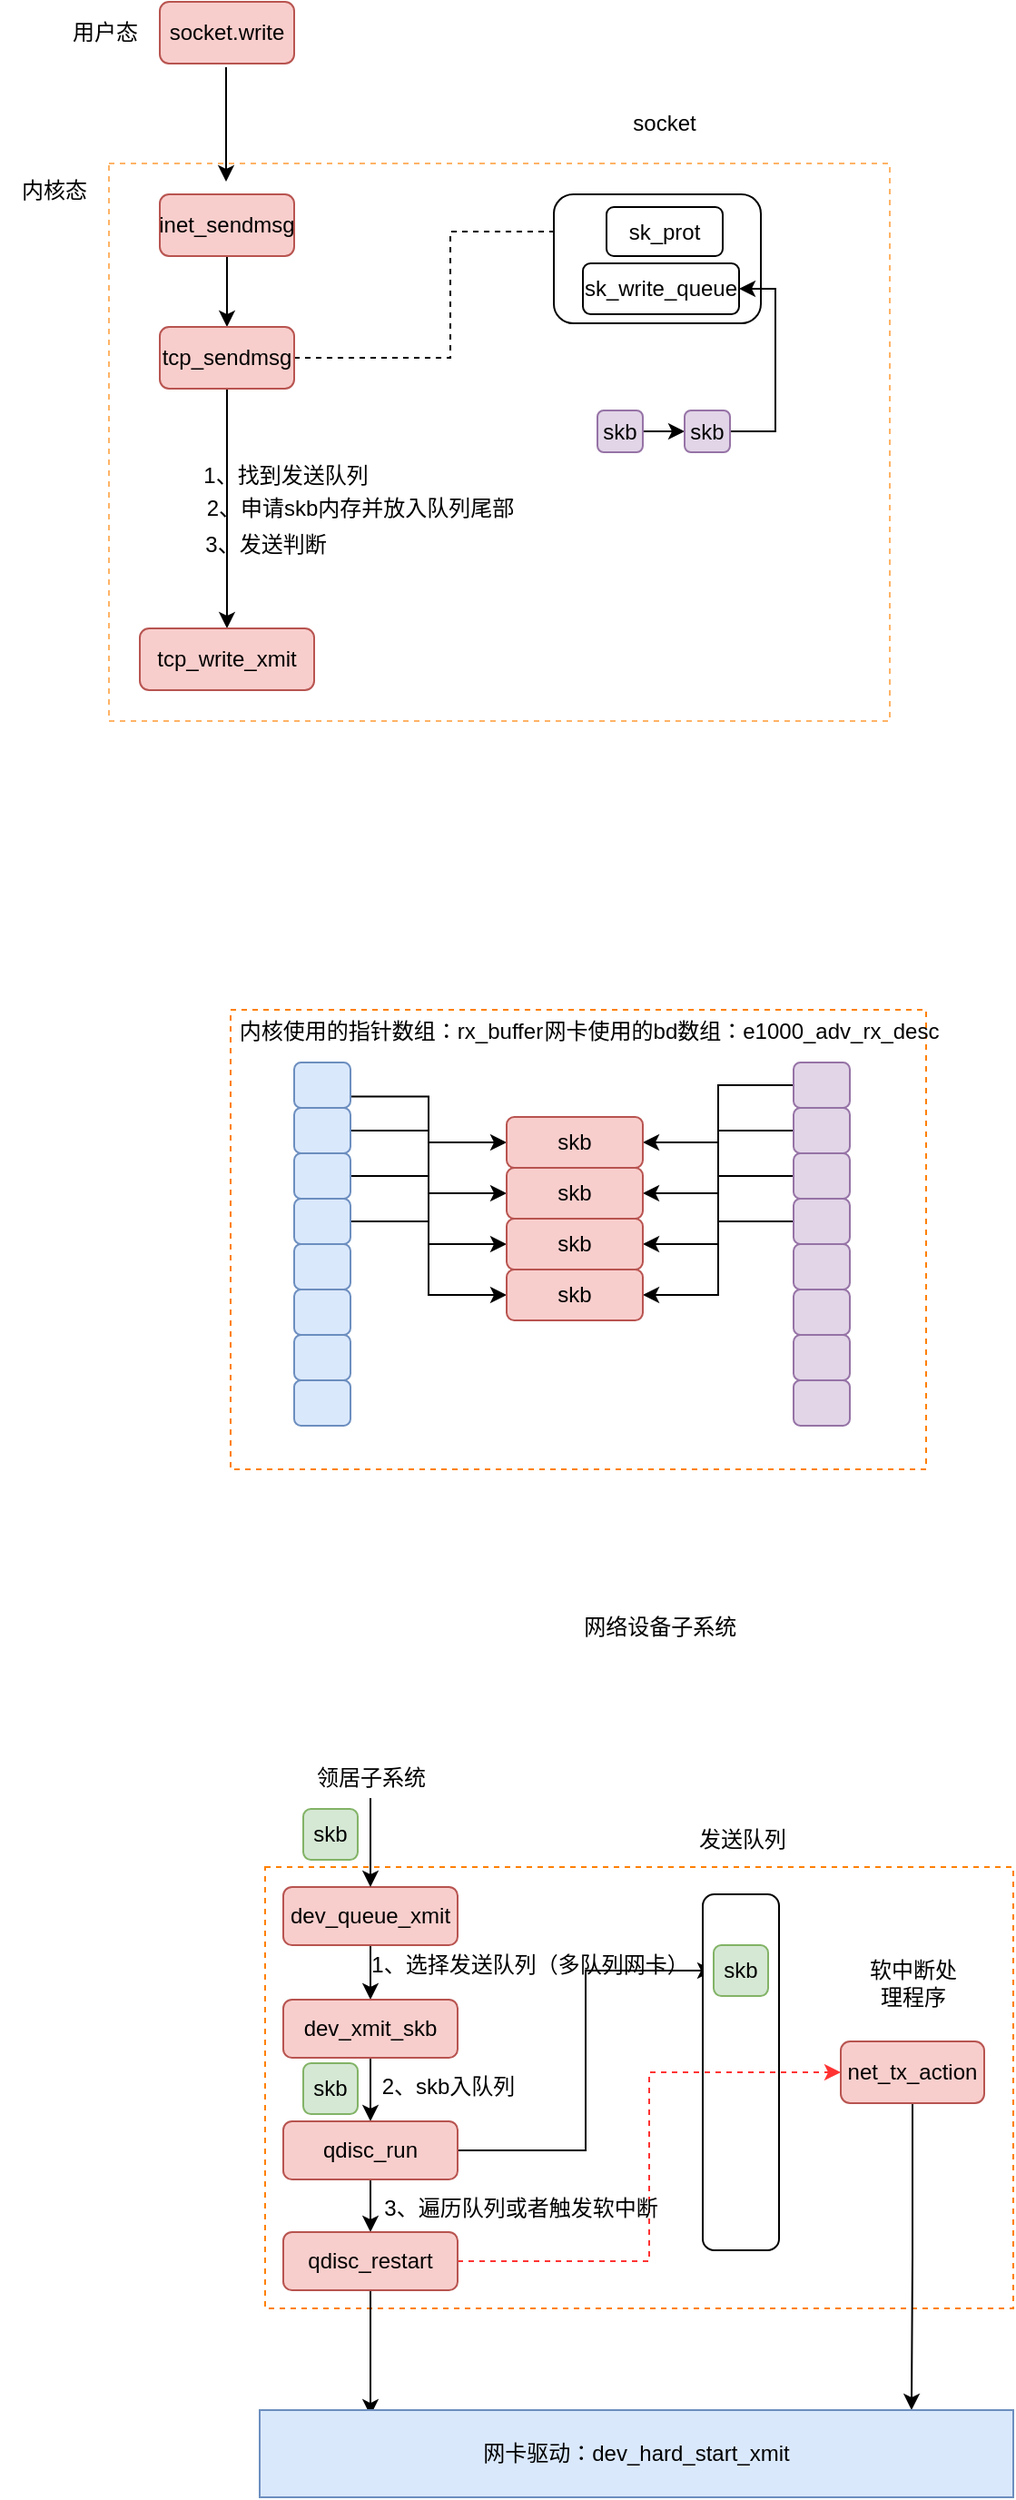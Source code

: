 <mxfile version="21.3.8" type="github">
  <diagram name="第 1 页" id="kVD-Gdx83QJC5muuzjAY">
    <mxGraphModel dx="1242" dy="733" grid="0" gridSize="10" guides="1" tooltips="1" connect="1" arrows="1" fold="1" page="0" pageScale="1" pageWidth="827" pageHeight="1169" math="0" shadow="0">
      <root>
        <mxCell id="0" />
        <mxCell id="1" parent="0" />
        <mxCell id="DkKr_4j6wxJe2CzfXlm4-1" value="" style="rounded=0;whiteSpace=wrap;html=1;dashed=1;strokeColor=#FFB366;" vertex="1" parent="1">
          <mxGeometry x="169" y="236" width="430" height="307" as="geometry" />
        </mxCell>
        <mxCell id="DkKr_4j6wxJe2CzfXlm4-8" style="edgeStyle=orthogonalEdgeStyle;rounded=0;orthogonalLoop=1;jettySize=auto;html=1;" edge="1" parent="1" source="DkKr_4j6wxJe2CzfXlm4-2" target="DkKr_4j6wxJe2CzfXlm4-7">
          <mxGeometry relative="1" as="geometry" />
        </mxCell>
        <mxCell id="DkKr_4j6wxJe2CzfXlm4-2" value="inet_sendmsg" style="rounded=1;whiteSpace=wrap;html=1;fillColor=#f8cecc;strokeColor=#b85450;" vertex="1" parent="1">
          <mxGeometry x="197" y="253" width="74" height="34" as="geometry" />
        </mxCell>
        <mxCell id="DkKr_4j6wxJe2CzfXlm4-3" value="内核态" style="text;html=1;strokeColor=none;fillColor=none;align=center;verticalAlign=middle;whiteSpace=wrap;rounded=0;" vertex="1" parent="1">
          <mxGeometry x="109" y="236" width="60" height="30" as="geometry" />
        </mxCell>
        <mxCell id="DkKr_4j6wxJe2CzfXlm4-4" value="" style="endArrow=classic;html=1;rounded=0;" edge="1" parent="1">
          <mxGeometry width="50" height="50" relative="1" as="geometry">
            <mxPoint x="233.5" y="183" as="sourcePoint" />
            <mxPoint x="233.5" y="246" as="targetPoint" />
          </mxGeometry>
        </mxCell>
        <mxCell id="DkKr_4j6wxJe2CzfXlm4-5" value="socket.write" style="rounded=1;whiteSpace=wrap;html=1;fillColor=#f8cecc;strokeColor=#b85450;" vertex="1" parent="1">
          <mxGeometry x="197" y="147" width="74" height="34" as="geometry" />
        </mxCell>
        <mxCell id="DkKr_4j6wxJe2CzfXlm4-6" value="用户态" style="text;html=1;strokeColor=none;fillColor=none;align=center;verticalAlign=middle;whiteSpace=wrap;rounded=0;" vertex="1" parent="1">
          <mxGeometry x="137" y="149" width="60" height="30" as="geometry" />
        </mxCell>
        <mxCell id="DkKr_4j6wxJe2CzfXlm4-13" style="edgeStyle=orthogonalEdgeStyle;rounded=0;orthogonalLoop=1;jettySize=auto;html=1;entryX=0;entryY=0.5;entryDx=0;entryDy=0;dashed=1;" edge="1" parent="1" source="DkKr_4j6wxJe2CzfXlm4-7" target="DkKr_4j6wxJe2CzfXlm4-10">
          <mxGeometry relative="1" as="geometry" />
        </mxCell>
        <mxCell id="DkKr_4j6wxJe2CzfXlm4-20" style="edgeStyle=orthogonalEdgeStyle;rounded=0;orthogonalLoop=1;jettySize=auto;html=1;" edge="1" parent="1" source="DkKr_4j6wxJe2CzfXlm4-7" target="DkKr_4j6wxJe2CzfXlm4-19">
          <mxGeometry relative="1" as="geometry" />
        </mxCell>
        <mxCell id="DkKr_4j6wxJe2CzfXlm4-7" value="tcp_sendmsg" style="rounded=1;whiteSpace=wrap;html=1;fillColor=#f8cecc;strokeColor=#b85450;" vertex="1" parent="1">
          <mxGeometry x="197" y="326" width="74" height="34" as="geometry" />
        </mxCell>
        <mxCell id="DkKr_4j6wxJe2CzfXlm4-9" value="" style="rounded=1;whiteSpace=wrap;html=1;" vertex="1" parent="1">
          <mxGeometry x="414" y="253" width="114" height="71" as="geometry" />
        </mxCell>
        <mxCell id="DkKr_4j6wxJe2CzfXlm4-10" value="sk_prot" style="rounded=1;whiteSpace=wrap;html=1;" vertex="1" parent="1">
          <mxGeometry x="443" y="260" width="64" height="27" as="geometry" />
        </mxCell>
        <mxCell id="DkKr_4j6wxJe2CzfXlm4-11" value="sk_write_queue" style="rounded=1;whiteSpace=wrap;html=1;" vertex="1" parent="1">
          <mxGeometry x="430" y="291" width="86" height="28" as="geometry" />
        </mxCell>
        <mxCell id="DkKr_4j6wxJe2CzfXlm4-12" value="socket" style="text;html=1;strokeColor=none;fillColor=none;align=center;verticalAlign=middle;whiteSpace=wrap;rounded=0;" vertex="1" parent="1">
          <mxGeometry x="445" y="199" width="60" height="30" as="geometry" />
        </mxCell>
        <mxCell id="DkKr_4j6wxJe2CzfXlm4-16" value="" style="edgeStyle=orthogonalEdgeStyle;rounded=0;orthogonalLoop=1;jettySize=auto;html=1;" edge="1" parent="1" source="DkKr_4j6wxJe2CzfXlm4-14" target="DkKr_4j6wxJe2CzfXlm4-15">
          <mxGeometry relative="1" as="geometry" />
        </mxCell>
        <mxCell id="DkKr_4j6wxJe2CzfXlm4-14" value="skb" style="rounded=1;whiteSpace=wrap;html=1;fillColor=#e1d5e7;strokeColor=#9673a6;" vertex="1" parent="1">
          <mxGeometry x="438" y="372" width="25" height="23" as="geometry" />
        </mxCell>
        <mxCell id="DkKr_4j6wxJe2CzfXlm4-18" style="edgeStyle=orthogonalEdgeStyle;rounded=0;orthogonalLoop=1;jettySize=auto;html=1;entryX=1;entryY=0.5;entryDx=0;entryDy=0;" edge="1" parent="1" source="DkKr_4j6wxJe2CzfXlm4-15" target="DkKr_4j6wxJe2CzfXlm4-11">
          <mxGeometry relative="1" as="geometry">
            <Array as="points">
              <mxPoint x="536" y="384" />
              <mxPoint x="536" y="305" />
            </Array>
          </mxGeometry>
        </mxCell>
        <mxCell id="DkKr_4j6wxJe2CzfXlm4-15" value="skb" style="rounded=1;whiteSpace=wrap;html=1;fillColor=#e1d5e7;strokeColor=#9673a6;" vertex="1" parent="1">
          <mxGeometry x="486" y="372" width="25" height="23" as="geometry" />
        </mxCell>
        <mxCell id="DkKr_4j6wxJe2CzfXlm4-19" value="tcp_write_xmit" style="rounded=1;whiteSpace=wrap;html=1;fillColor=#f8cecc;strokeColor=#b85450;" vertex="1" parent="1">
          <mxGeometry x="186" y="492" width="96" height="34" as="geometry" />
        </mxCell>
        <mxCell id="DkKr_4j6wxJe2CzfXlm4-21" value="1、找到发送队列" style="text;html=1;strokeColor=none;fillColor=none;align=center;verticalAlign=middle;whiteSpace=wrap;rounded=0;" vertex="1" parent="1">
          <mxGeometry x="210" y="398" width="113" height="20" as="geometry" />
        </mxCell>
        <mxCell id="DkKr_4j6wxJe2CzfXlm4-22" value="2、申请skb内存并放入队列尾部" style="text;html=1;strokeColor=none;fillColor=none;align=center;verticalAlign=middle;whiteSpace=wrap;rounded=0;" vertex="1" parent="1">
          <mxGeometry x="219" y="418" width="177" height="15" as="geometry" />
        </mxCell>
        <mxCell id="DkKr_4j6wxJe2CzfXlm4-23" value="3、发送判断" style="text;html=1;strokeColor=none;fillColor=none;align=center;verticalAlign=middle;whiteSpace=wrap;rounded=0;" vertex="1" parent="1">
          <mxGeometry x="214" y="433" width="83" height="25" as="geometry" />
        </mxCell>
        <mxCell id="DkKr_4j6wxJe2CzfXlm4-24" value="" style="rounded=0;whiteSpace=wrap;html=1;dashed=1;strokeColor=#FF8000;" vertex="1" parent="1">
          <mxGeometry x="236" y="702" width="383" height="253" as="geometry" />
        </mxCell>
        <mxCell id="DkKr_4j6wxJe2CzfXlm4-48" style="edgeStyle=orthogonalEdgeStyle;rounded=0;orthogonalLoop=1;jettySize=auto;html=1;exitX=1;exitY=0.75;exitDx=0;exitDy=0;entryX=0;entryY=0.5;entryDx=0;entryDy=0;" edge="1" parent="1" source="DkKr_4j6wxJe2CzfXlm4-25" target="DkKr_4j6wxJe2CzfXlm4-46">
          <mxGeometry relative="1" as="geometry" />
        </mxCell>
        <mxCell id="DkKr_4j6wxJe2CzfXlm4-25" value="" style="rounded=1;whiteSpace=wrap;html=1;fillColor=#dae8fc;strokeColor=#6c8ebf;" vertex="1" parent="1">
          <mxGeometry x="271" y="731" width="31" height="25" as="geometry" />
        </mxCell>
        <mxCell id="DkKr_4j6wxJe2CzfXlm4-49" style="edgeStyle=orthogonalEdgeStyle;rounded=0;orthogonalLoop=1;jettySize=auto;html=1;exitX=1;exitY=0.5;exitDx=0;exitDy=0;entryX=0;entryY=0.5;entryDx=0;entryDy=0;" edge="1" parent="1" source="DkKr_4j6wxJe2CzfXlm4-26" target="DkKr_4j6wxJe2CzfXlm4-43">
          <mxGeometry relative="1" as="geometry" />
        </mxCell>
        <mxCell id="DkKr_4j6wxJe2CzfXlm4-26" value="" style="rounded=1;whiteSpace=wrap;html=1;fillColor=#dae8fc;strokeColor=#6c8ebf;" vertex="1" parent="1">
          <mxGeometry x="271" y="756" width="31" height="25" as="geometry" />
        </mxCell>
        <mxCell id="DkKr_4j6wxJe2CzfXlm4-50" style="edgeStyle=orthogonalEdgeStyle;rounded=0;orthogonalLoop=1;jettySize=auto;html=1;exitX=1;exitY=0.5;exitDx=0;exitDy=0;entryX=0;entryY=0.5;entryDx=0;entryDy=0;" edge="1" parent="1" source="DkKr_4j6wxJe2CzfXlm4-27" target="DkKr_4j6wxJe2CzfXlm4-44">
          <mxGeometry relative="1" as="geometry" />
        </mxCell>
        <mxCell id="DkKr_4j6wxJe2CzfXlm4-27" value="" style="rounded=1;whiteSpace=wrap;html=1;fillColor=#dae8fc;strokeColor=#6c8ebf;" vertex="1" parent="1">
          <mxGeometry x="271" y="781" width="31" height="25" as="geometry" />
        </mxCell>
        <mxCell id="DkKr_4j6wxJe2CzfXlm4-51" style="edgeStyle=orthogonalEdgeStyle;rounded=0;orthogonalLoop=1;jettySize=auto;html=1;exitX=1;exitY=0.5;exitDx=0;exitDy=0;entryX=0;entryY=0.5;entryDx=0;entryDy=0;" edge="1" parent="1" source="DkKr_4j6wxJe2CzfXlm4-28" target="DkKr_4j6wxJe2CzfXlm4-47">
          <mxGeometry relative="1" as="geometry" />
        </mxCell>
        <mxCell id="DkKr_4j6wxJe2CzfXlm4-28" value="" style="rounded=1;whiteSpace=wrap;html=1;fillColor=#dae8fc;strokeColor=#6c8ebf;" vertex="1" parent="1">
          <mxGeometry x="271" y="806" width="31" height="25" as="geometry" />
        </mxCell>
        <mxCell id="DkKr_4j6wxJe2CzfXlm4-29" value="" style="rounded=1;whiteSpace=wrap;html=1;fillColor=#dae8fc;strokeColor=#6c8ebf;" vertex="1" parent="1">
          <mxGeometry x="271" y="831" width="31" height="25" as="geometry" />
        </mxCell>
        <mxCell id="DkKr_4j6wxJe2CzfXlm4-30" value="" style="rounded=1;whiteSpace=wrap;html=1;fillColor=#dae8fc;strokeColor=#6c8ebf;" vertex="1" parent="1">
          <mxGeometry x="271" y="856" width="31" height="25" as="geometry" />
        </mxCell>
        <mxCell id="DkKr_4j6wxJe2CzfXlm4-31" value="" style="rounded=1;whiteSpace=wrap;html=1;fillColor=#dae8fc;strokeColor=#6c8ebf;" vertex="1" parent="1">
          <mxGeometry x="271" y="881" width="31" height="25" as="geometry" />
        </mxCell>
        <mxCell id="DkKr_4j6wxJe2CzfXlm4-32" value="" style="rounded=1;whiteSpace=wrap;html=1;fillColor=#dae8fc;strokeColor=#6c8ebf;" vertex="1" parent="1">
          <mxGeometry x="271" y="906" width="31" height="25" as="geometry" />
        </mxCell>
        <mxCell id="DkKr_4j6wxJe2CzfXlm4-52" style="edgeStyle=orthogonalEdgeStyle;rounded=0;orthogonalLoop=1;jettySize=auto;html=1;exitX=0;exitY=0.5;exitDx=0;exitDy=0;entryX=1;entryY=0.5;entryDx=0;entryDy=0;" edge="1" parent="1" source="DkKr_4j6wxJe2CzfXlm4-33" target="DkKr_4j6wxJe2CzfXlm4-46">
          <mxGeometry relative="1" as="geometry" />
        </mxCell>
        <mxCell id="DkKr_4j6wxJe2CzfXlm4-33" value="" style="rounded=1;whiteSpace=wrap;html=1;fillColor=#e1d5e7;strokeColor=#9673a6;" vertex="1" parent="1">
          <mxGeometry x="546" y="731" width="31" height="25" as="geometry" />
        </mxCell>
        <mxCell id="DkKr_4j6wxJe2CzfXlm4-53" style="edgeStyle=orthogonalEdgeStyle;rounded=0;orthogonalLoop=1;jettySize=auto;html=1;exitX=0;exitY=0.5;exitDx=0;exitDy=0;entryX=1;entryY=0.5;entryDx=0;entryDy=0;" edge="1" parent="1" source="DkKr_4j6wxJe2CzfXlm4-34" target="DkKr_4j6wxJe2CzfXlm4-43">
          <mxGeometry relative="1" as="geometry" />
        </mxCell>
        <mxCell id="DkKr_4j6wxJe2CzfXlm4-34" value="" style="rounded=1;whiteSpace=wrap;html=1;fillColor=#e1d5e7;strokeColor=#9673a6;" vertex="1" parent="1">
          <mxGeometry x="546" y="756" width="31" height="25" as="geometry" />
        </mxCell>
        <mxCell id="DkKr_4j6wxJe2CzfXlm4-54" style="edgeStyle=orthogonalEdgeStyle;rounded=0;orthogonalLoop=1;jettySize=auto;html=1;exitX=0;exitY=0.5;exitDx=0;exitDy=0;entryX=1;entryY=0.5;entryDx=0;entryDy=0;" edge="1" parent="1" source="DkKr_4j6wxJe2CzfXlm4-35" target="DkKr_4j6wxJe2CzfXlm4-44">
          <mxGeometry relative="1" as="geometry" />
        </mxCell>
        <mxCell id="DkKr_4j6wxJe2CzfXlm4-35" value="" style="rounded=1;whiteSpace=wrap;html=1;fillColor=#e1d5e7;strokeColor=#9673a6;" vertex="1" parent="1">
          <mxGeometry x="546" y="781" width="31" height="25" as="geometry" />
        </mxCell>
        <mxCell id="DkKr_4j6wxJe2CzfXlm4-55" style="edgeStyle=orthogonalEdgeStyle;rounded=0;orthogonalLoop=1;jettySize=auto;html=1;exitX=0;exitY=0.5;exitDx=0;exitDy=0;entryX=1;entryY=0.5;entryDx=0;entryDy=0;" edge="1" parent="1" source="DkKr_4j6wxJe2CzfXlm4-36" target="DkKr_4j6wxJe2CzfXlm4-47">
          <mxGeometry relative="1" as="geometry" />
        </mxCell>
        <mxCell id="DkKr_4j6wxJe2CzfXlm4-36" value="" style="rounded=1;whiteSpace=wrap;html=1;fillColor=#e1d5e7;strokeColor=#9673a6;" vertex="1" parent="1">
          <mxGeometry x="546" y="806" width="31" height="25" as="geometry" />
        </mxCell>
        <mxCell id="DkKr_4j6wxJe2CzfXlm4-37" value="" style="rounded=1;whiteSpace=wrap;html=1;fillColor=#e1d5e7;strokeColor=#9673a6;" vertex="1" parent="1">
          <mxGeometry x="546" y="831" width="31" height="25" as="geometry" />
        </mxCell>
        <mxCell id="DkKr_4j6wxJe2CzfXlm4-38" value="" style="rounded=1;whiteSpace=wrap;html=1;fillColor=#e1d5e7;strokeColor=#9673a6;" vertex="1" parent="1">
          <mxGeometry x="546" y="856" width="31" height="25" as="geometry" />
        </mxCell>
        <mxCell id="DkKr_4j6wxJe2CzfXlm4-39" value="" style="rounded=1;whiteSpace=wrap;html=1;fillColor=#e1d5e7;strokeColor=#9673a6;" vertex="1" parent="1">
          <mxGeometry x="546" y="881" width="31" height="25" as="geometry" />
        </mxCell>
        <mxCell id="DkKr_4j6wxJe2CzfXlm4-40" value="" style="rounded=1;whiteSpace=wrap;html=1;fillColor=#e1d5e7;strokeColor=#9673a6;" vertex="1" parent="1">
          <mxGeometry x="546" y="906" width="31" height="25" as="geometry" />
        </mxCell>
        <mxCell id="DkKr_4j6wxJe2CzfXlm4-41" value="内核使用的指针数组：rx_buffer" style="text;html=1;strokeColor=none;fillColor=none;align=center;verticalAlign=middle;whiteSpace=wrap;rounded=0;" vertex="1" parent="1">
          <mxGeometry x="236" y="713" width="177" height="2" as="geometry" />
        </mxCell>
        <mxCell id="DkKr_4j6wxJe2CzfXlm4-42" value="网卡使用的bd数组：e1000_adv_rx_desc" style="text;html=1;strokeColor=none;fillColor=none;align=center;verticalAlign=middle;whiteSpace=wrap;rounded=0;" vertex="1" parent="1">
          <mxGeometry x="407" y="703.5" width="221" height="21" as="geometry" />
        </mxCell>
        <mxCell id="DkKr_4j6wxJe2CzfXlm4-43" value="skb" style="rounded=1;whiteSpace=wrap;html=1;fillColor=#f8cecc;strokeColor=#b85450;" vertex="1" parent="1">
          <mxGeometry x="388" y="789" width="75" height="28" as="geometry" />
        </mxCell>
        <mxCell id="DkKr_4j6wxJe2CzfXlm4-44" value="skb" style="rounded=1;whiteSpace=wrap;html=1;fillColor=#f8cecc;strokeColor=#b85450;" vertex="1" parent="1">
          <mxGeometry x="388" y="817" width="75" height="28" as="geometry" />
        </mxCell>
        <mxCell id="DkKr_4j6wxJe2CzfXlm4-46" value="skb" style="rounded=1;whiteSpace=wrap;html=1;fillColor=#f8cecc;strokeColor=#b85450;" vertex="1" parent="1">
          <mxGeometry x="388" y="761" width="75" height="28" as="geometry" />
        </mxCell>
        <mxCell id="DkKr_4j6wxJe2CzfXlm4-47" value="skb" style="rounded=1;whiteSpace=wrap;html=1;fillColor=#f8cecc;strokeColor=#b85450;" vertex="1" parent="1">
          <mxGeometry x="388" y="845" width="75" height="28" as="geometry" />
        </mxCell>
        <mxCell id="DkKr_4j6wxJe2CzfXlm4-56" value="&amp;nbsp;网络设备子系统" style="text;html=1;strokeColor=none;fillColor=none;align=center;verticalAlign=middle;whiteSpace=wrap;rounded=0;" vertex="1" parent="1">
          <mxGeometry x="401" y="1030" width="140" height="23" as="geometry" />
        </mxCell>
        <mxCell id="DkKr_4j6wxJe2CzfXlm4-57" value="" style="rounded=0;whiteSpace=wrap;html=1;dashed=1;strokeColor=#FF8000;" vertex="1" parent="1">
          <mxGeometry x="255" y="1174" width="412" height="243" as="geometry" />
        </mxCell>
        <mxCell id="DkKr_4j6wxJe2CzfXlm4-62" style="edgeStyle=orthogonalEdgeStyle;rounded=0;orthogonalLoop=1;jettySize=auto;html=1;exitX=0.5;exitY=1;exitDx=0;exitDy=0;entryX=0.5;entryY=0;entryDx=0;entryDy=0;" edge="1" parent="1" source="DkKr_4j6wxJe2CzfXlm4-58" target="DkKr_4j6wxJe2CzfXlm4-61">
          <mxGeometry relative="1" as="geometry" />
        </mxCell>
        <mxCell id="DkKr_4j6wxJe2CzfXlm4-58" value="dev_queue_xmit" style="rounded=1;whiteSpace=wrap;html=1;fillColor=#f8cecc;strokeColor=#b85450;" vertex="1" parent="1">
          <mxGeometry x="265" y="1185" width="96" height="32" as="geometry" />
        </mxCell>
        <mxCell id="DkKr_4j6wxJe2CzfXlm4-60" style="edgeStyle=orthogonalEdgeStyle;rounded=0;orthogonalLoop=1;jettySize=auto;html=1;" edge="1" parent="1" source="DkKr_4j6wxJe2CzfXlm4-59" target="DkKr_4j6wxJe2CzfXlm4-58">
          <mxGeometry relative="1" as="geometry" />
        </mxCell>
        <mxCell id="DkKr_4j6wxJe2CzfXlm4-59" value="领居子系统" style="text;html=1;strokeColor=none;fillColor=none;align=center;verticalAlign=middle;whiteSpace=wrap;rounded=0;" vertex="1" parent="1">
          <mxGeometry x="272.5" y="1114" width="81" height="22" as="geometry" />
        </mxCell>
        <mxCell id="DkKr_4j6wxJe2CzfXlm4-66" style="edgeStyle=orthogonalEdgeStyle;rounded=0;orthogonalLoop=1;jettySize=auto;html=1;exitX=0.5;exitY=1;exitDx=0;exitDy=0;entryX=0.5;entryY=0;entryDx=0;entryDy=0;" edge="1" parent="1" source="DkKr_4j6wxJe2CzfXlm4-61" target="DkKr_4j6wxJe2CzfXlm4-64">
          <mxGeometry relative="1" as="geometry" />
        </mxCell>
        <mxCell id="DkKr_4j6wxJe2CzfXlm4-61" value="dev_xmit_skb" style="rounded=1;whiteSpace=wrap;html=1;fillColor=#f8cecc;strokeColor=#b85450;" vertex="1" parent="1">
          <mxGeometry x="265" y="1247" width="96" height="32" as="geometry" />
        </mxCell>
        <mxCell id="DkKr_4j6wxJe2CzfXlm4-63" value="1、选择发送队列（多队列网卡）" style="text;html=1;strokeColor=none;fillColor=none;align=center;verticalAlign=middle;whiteSpace=wrap;rounded=0;" vertex="1" parent="1">
          <mxGeometry x="306" y="1219" width="190" height="18" as="geometry" />
        </mxCell>
        <mxCell id="DkKr_4j6wxJe2CzfXlm4-75" style="edgeStyle=orthogonalEdgeStyle;rounded=0;orthogonalLoop=1;jettySize=auto;html=1;exitX=1;exitY=0.5;exitDx=0;exitDy=0;entryX=0;entryY=0.5;entryDx=0;entryDy=0;" edge="1" parent="1" source="DkKr_4j6wxJe2CzfXlm4-64" target="DkKr_4j6wxJe2CzfXlm4-73">
          <mxGeometry relative="1" as="geometry" />
        </mxCell>
        <mxCell id="DkKr_4j6wxJe2CzfXlm4-77" style="edgeStyle=orthogonalEdgeStyle;rounded=0;orthogonalLoop=1;jettySize=auto;html=1;exitX=0.5;exitY=1;exitDx=0;exitDy=0;" edge="1" parent="1" source="DkKr_4j6wxJe2CzfXlm4-64" target="DkKr_4j6wxJe2CzfXlm4-76">
          <mxGeometry relative="1" as="geometry" />
        </mxCell>
        <mxCell id="DkKr_4j6wxJe2CzfXlm4-64" value="qdisc_run" style="rounded=1;whiteSpace=wrap;html=1;fillColor=#f8cecc;strokeColor=#b85450;" vertex="1" parent="1">
          <mxGeometry x="265" y="1314" width="96" height="32" as="geometry" />
        </mxCell>
        <mxCell id="DkKr_4j6wxJe2CzfXlm4-67" value="2、skb入队列" style="text;html=1;strokeColor=none;fillColor=none;align=center;verticalAlign=middle;whiteSpace=wrap;rounded=0;" vertex="1" parent="1">
          <mxGeometry x="311" y="1282" width="90" height="26" as="geometry" />
        </mxCell>
        <mxCell id="DkKr_4j6wxJe2CzfXlm4-68" value="skb" style="rounded=1;whiteSpace=wrap;html=1;fillColor=#d5e8d4;strokeColor=#82b366;" vertex="1" parent="1">
          <mxGeometry x="276" y="1142" width="30" height="28" as="geometry" />
        </mxCell>
        <mxCell id="DkKr_4j6wxJe2CzfXlm4-71" value="skb" style="rounded=1;whiteSpace=wrap;html=1;fillColor=#d5e8d4;strokeColor=#82b366;" vertex="1" parent="1">
          <mxGeometry x="276" y="1282" width="30" height="28" as="geometry" />
        </mxCell>
        <mxCell id="DkKr_4j6wxJe2CzfXlm4-72" value="" style="rounded=1;whiteSpace=wrap;html=1;" vertex="1" parent="1">
          <mxGeometry x="496" y="1189" width="42" height="196" as="geometry" />
        </mxCell>
        <mxCell id="DkKr_4j6wxJe2CzfXlm4-73" value="skb" style="rounded=1;whiteSpace=wrap;html=1;fillColor=#d5e8d4;strokeColor=#82b366;" vertex="1" parent="1">
          <mxGeometry x="502" y="1217" width="30" height="28" as="geometry" />
        </mxCell>
        <mxCell id="DkKr_4j6wxJe2CzfXlm4-74" value="发送队列" style="text;html=1;strokeColor=none;fillColor=none;align=center;verticalAlign=middle;whiteSpace=wrap;rounded=0;" vertex="1" parent="1">
          <mxGeometry x="488" y="1144" width="60" height="30" as="geometry" />
        </mxCell>
        <mxCell id="DkKr_4j6wxJe2CzfXlm4-83" style="edgeStyle=orthogonalEdgeStyle;rounded=0;orthogonalLoop=1;jettySize=auto;html=1;exitX=1;exitY=0.5;exitDx=0;exitDy=0;entryX=0;entryY=0.5;entryDx=0;entryDy=0;dashed=1;strokeColor=#FF3333;" edge="1" parent="1" source="DkKr_4j6wxJe2CzfXlm4-76" target="DkKr_4j6wxJe2CzfXlm4-81">
          <mxGeometry relative="1" as="geometry" />
        </mxCell>
        <mxCell id="DkKr_4j6wxJe2CzfXlm4-85" style="edgeStyle=orthogonalEdgeStyle;rounded=0;orthogonalLoop=1;jettySize=auto;html=1;exitX=0.5;exitY=1;exitDx=0;exitDy=0;entryX=0.147;entryY=0.063;entryDx=0;entryDy=0;entryPerimeter=0;" edge="1" parent="1" source="DkKr_4j6wxJe2CzfXlm4-76" target="DkKr_4j6wxJe2CzfXlm4-84">
          <mxGeometry relative="1" as="geometry" />
        </mxCell>
        <mxCell id="DkKr_4j6wxJe2CzfXlm4-76" value="qdisc_restart" style="rounded=1;whiteSpace=wrap;html=1;fillColor=#f8cecc;strokeColor=#b85450;" vertex="1" parent="1">
          <mxGeometry x="265" y="1375" width="96" height="32" as="geometry" />
        </mxCell>
        <mxCell id="DkKr_4j6wxJe2CzfXlm4-78" value="3、遍历队列或者触发软中断" style="text;html=1;strokeColor=none;fillColor=none;align=center;verticalAlign=middle;whiteSpace=wrap;rounded=0;" vertex="1" parent="1">
          <mxGeometry x="317" y="1346" width="158" height="31" as="geometry" />
        </mxCell>
        <mxCell id="DkKr_4j6wxJe2CzfXlm4-86" style="edgeStyle=orthogonalEdgeStyle;rounded=0;orthogonalLoop=1;jettySize=auto;html=1;exitX=0.5;exitY=1;exitDx=0;exitDy=0;entryX=0.865;entryY=0;entryDx=0;entryDy=0;entryPerimeter=0;" edge="1" parent="1" source="DkKr_4j6wxJe2CzfXlm4-81" target="DkKr_4j6wxJe2CzfXlm4-84">
          <mxGeometry relative="1" as="geometry" />
        </mxCell>
        <mxCell id="DkKr_4j6wxJe2CzfXlm4-81" value="net_tx_action" style="rounded=1;whiteSpace=wrap;html=1;fillColor=#f8cecc;strokeColor=#b85450;" vertex="1" parent="1">
          <mxGeometry x="572" y="1270" width="79" height="34" as="geometry" />
        </mxCell>
        <mxCell id="DkKr_4j6wxJe2CzfXlm4-82" value="软中断处理程序" style="text;html=1;strokeColor=none;fillColor=none;align=center;verticalAlign=middle;whiteSpace=wrap;rounded=0;" vertex="1" parent="1">
          <mxGeometry x="582" y="1223" width="60" height="30" as="geometry" />
        </mxCell>
        <mxCell id="DkKr_4j6wxJe2CzfXlm4-84" value="网卡驱动：dev_hard_start_xmit" style="rounded=0;whiteSpace=wrap;html=1;fillColor=#dae8fc;strokeColor=#6c8ebf;" vertex="1" parent="1">
          <mxGeometry x="252" y="1473" width="415" height="48" as="geometry" />
        </mxCell>
      </root>
    </mxGraphModel>
  </diagram>
</mxfile>
